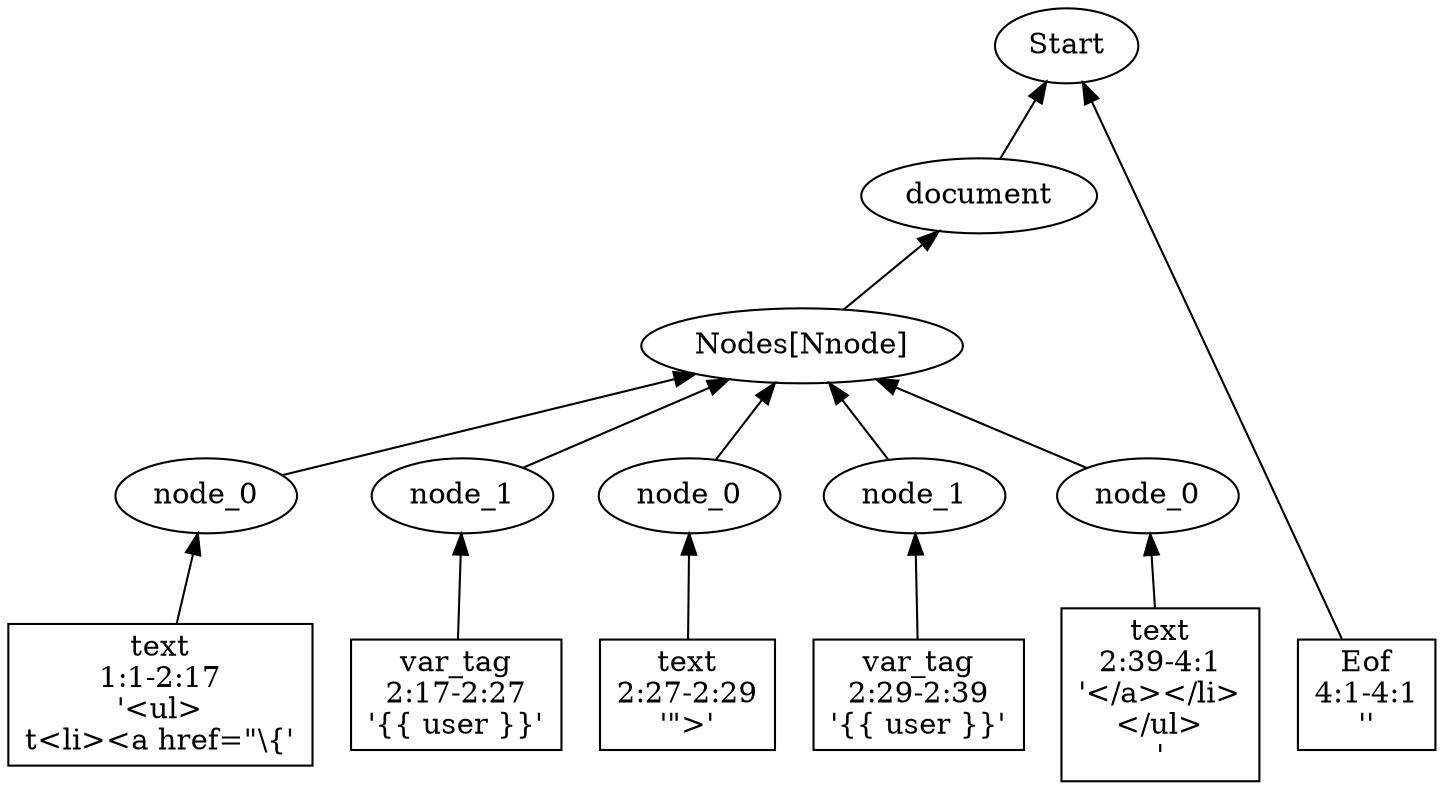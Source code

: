 digraph g {
rankdir=BT;
n21589120 [label="Start"];
n21604736 -> n21589120;
n21604736 [label="document"];
n21605120 -> n21604736;
n21605120 [label="Nodes[Nnode]"];
n21605184 -> n21605120;
n21605184 [label="node_0"];
n21606080 -> n21605184;
n21606080 [label="text\n1:1-2:17\n'<ul>\n\t<li><a href=\"\\{'",shape=box];
n21604992 -> n21605120;
n21604992 [label="node_1"];
n21606016 -> n21604992;
n21606016 [label="var_tag\n2:17-2:27\n'{{ user }}'",shape=box];
n21604928 -> n21605120;
n21604928 [label="node_0"];
n21605952 -> n21604928;
n21605952 [label="text\n2:27-2:29\n'\">'",shape=box];
n21604864 -> n21605120;
n21604864 [label="node_1"];
n21605888 -> n21604864;
n21605888 [label="var_tag\n2:29-2:39\n'{{ user }}'",shape=box];
n21604800 -> n21605120;
n21604800 [label="node_0"];
n21605824 -> n21604800;
n21605824 [label="text\n2:39-4:1\n'</a></li>\n</ul>\n'",shape=box];
n21605760 -> n21589120;
n21605760 [label="Eof\n4:1-4:1\n''",shape=box];
{ rank=same
n21606080->n21606016->n21605952->n21605888->n21605824->n21605760[style=invis];
}
}

